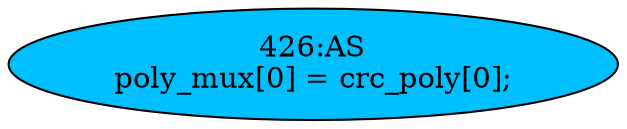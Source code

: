 strict digraph "" {
	node [label="\N"];
	"426:AS"	 [ast="<pyverilog.vparser.ast.Assign object at 0x7f01261e3690>",
		def_var="['poly_mux']",
		fillcolor=deepskyblue,
		label="426:AS
poly_mux[0] = crc_poly[0];",
		statements="[]",
		style=filled,
		typ=Assign,
		use_var="['crc_poly']"];
}
